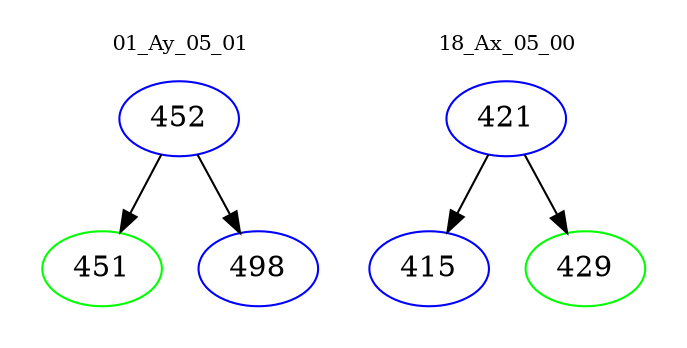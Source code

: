 digraph{
subgraph cluster_0 {
color = white
label = "01_Ay_05_01";
fontsize=10;
T0_452 [label="452", color="blue"]
T0_452 -> T0_451 [color="black"]
T0_451 [label="451", color="green"]
T0_452 -> T0_498 [color="black"]
T0_498 [label="498", color="blue"]
}
subgraph cluster_1 {
color = white
label = "18_Ax_05_00";
fontsize=10;
T1_421 [label="421", color="blue"]
T1_421 -> T1_415 [color="black"]
T1_415 [label="415", color="blue"]
T1_421 -> T1_429 [color="black"]
T1_429 [label="429", color="green"]
}
}
